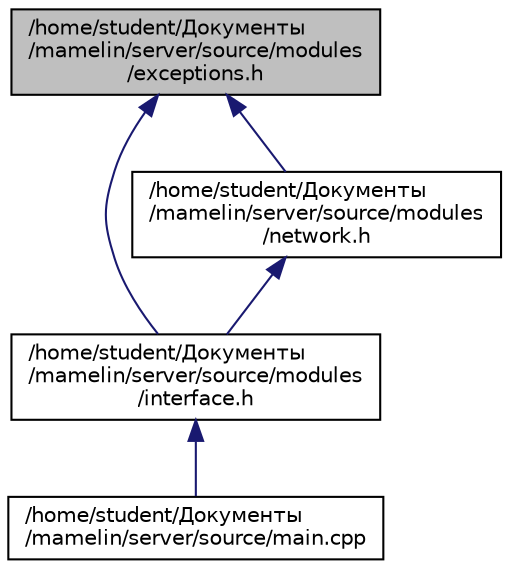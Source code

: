 digraph "/home/student/Документы/mamelin/server/source/modules/exceptions.h"
{
 // LATEX_PDF_SIZE
  edge [fontname="Helvetica",fontsize="10",labelfontname="Helvetica",labelfontsize="10"];
  node [fontname="Helvetica",fontsize="10",shape=record];
  Node1 [label="/home/student/Документы\l/mamelin/server/source/modules\l/exceptions.h",height=0.2,width=0.4,color="black", fillcolor="grey75", style="filled", fontcolor="black",tooltip="Определение классов исключений."];
  Node1 -> Node2 [dir="back",color="midnightblue",fontsize="10",style="solid",fontname="Helvetica"];
  Node2 [label="/home/student/Документы\l/mamelin/server/source/modules\l/interface.h",height=0.2,width=0.4,color="black", fillcolor="white", style="filled",URL="$interface_8h.html",tooltip="Определение класса интерфейса."];
  Node2 -> Node3 [dir="back",color="midnightblue",fontsize="10",style="solid",fontname="Helvetica"];
  Node3 [label="/home/student/Документы\l/mamelin/server/source/main.cpp",height=0.2,width=0.4,color="black", fillcolor="white", style="filled",URL="$main_8cpp.html",tooltip="Главный файл программы."];
  Node1 -> Node4 [dir="back",color="midnightblue",fontsize="10",style="solid",fontname="Helvetica"];
  Node4 [label="/home/student/Документы\l/mamelin/server/source/modules\l/network.h",height=0.2,width=0.4,color="black", fillcolor="white", style="filled",URL="$network_8h.html",tooltip="Определения классов для управления сетевым взаимодействием."];
  Node4 -> Node2 [dir="back",color="midnightblue",fontsize="10",style="solid",fontname="Helvetica"];
}
